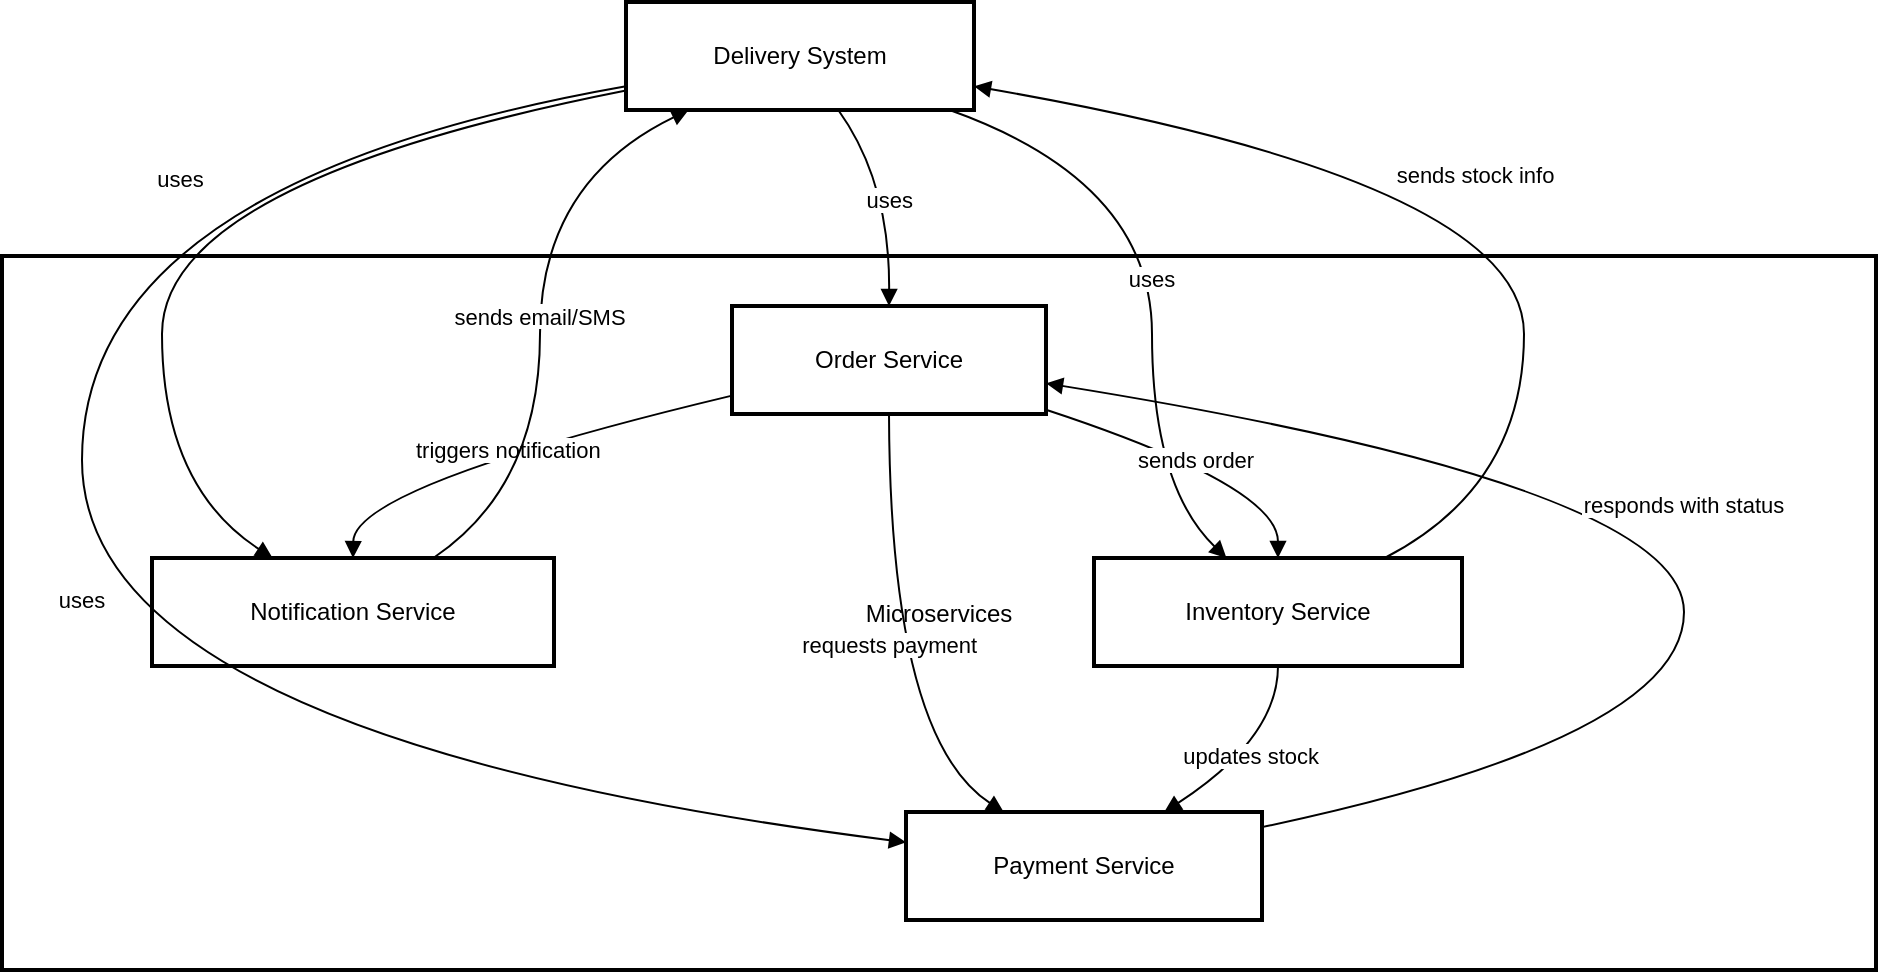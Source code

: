 <mxfile version="26.2.13">
  <diagram name="Page-1" id="-47OWS4oEtXfuUWjz8DK">
    <mxGraphModel>
      <root>
        <mxCell id="0" />
        <mxCell id="1" parent="0" />
        <mxCell id="2" value="Microservices" style="whiteSpace=wrap;strokeWidth=2;" vertex="1" parent="1">
          <mxGeometry x="8" y="135" width="937" height="357" as="geometry" />
        </mxCell>
        <mxCell id="3" value="Delivery System" style="whiteSpace=wrap;strokeWidth=2;" vertex="1" parent="1">
          <mxGeometry x="320" y="8" width="174" height="54" as="geometry" />
        </mxCell>
        <mxCell id="4" value="Order Service" style="whiteSpace=wrap;strokeWidth=2;" vertex="1" parent="1">
          <mxGeometry x="373" y="160" width="157" height="54" as="geometry" />
        </mxCell>
        <mxCell id="5" value="Inventory Service" style="whiteSpace=wrap;strokeWidth=2;" vertex="1" parent="1">
          <mxGeometry x="554" y="286" width="184" height="54" as="geometry" />
        </mxCell>
        <mxCell id="6" value="Payment Service" style="whiteSpace=wrap;strokeWidth=2;" vertex="1" parent="1">
          <mxGeometry x="460" y="413" width="178" height="54" as="geometry" />
        </mxCell>
        <mxCell id="7" value="Notification Service" style="whiteSpace=wrap;strokeWidth=2;" vertex="1" parent="1">
          <mxGeometry x="83" y="286" width="201" height="54" as="geometry" />
        </mxCell>
        <mxCell id="8" value="uses" style="curved=1;startArrow=none;endArrow=block;exitX=0.61;exitY=1;entryX=0.5;entryY=-0.01;" edge="1" parent="1" source="3" target="4">
          <mxGeometry relative="1" as="geometry">
            <Array as="points">
              <mxPoint x="452" y="98" />
            </Array>
          </mxGeometry>
        </mxCell>
        <mxCell id="9" value="uses" style="curved=1;startArrow=none;endArrow=block;exitX=0.93;exitY=1;entryX=0.36;entryY=0;" edge="1" parent="1" source="3" target="5">
          <mxGeometry relative="1" as="geometry">
            <Array as="points">
              <mxPoint x="583" y="98" />
              <mxPoint x="583" y="250" />
            </Array>
          </mxGeometry>
        </mxCell>
        <mxCell id="10" value="uses" style="curved=1;startArrow=none;endArrow=block;exitX=0;exitY=0.78;entryX=0;entryY=0.28;" edge="1" parent="1" source="3" target="6">
          <mxGeometry relative="1" as="geometry">
            <Array as="points">
              <mxPoint x="48" y="98" />
              <mxPoint x="48" y="376" />
            </Array>
          </mxGeometry>
        </mxCell>
        <mxCell id="11" value="uses" style="curved=1;startArrow=none;endArrow=block;exitX=0;exitY=0.82;entryX=0.3;entryY=0;" edge="1" parent="1" source="3" target="7">
          <mxGeometry relative="1" as="geometry">
            <Array as="points">
              <mxPoint x="88" y="98" />
              <mxPoint x="88" y="250" />
            </Array>
          </mxGeometry>
        </mxCell>
        <mxCell id="12" value="sends order" style="curved=1;startArrow=none;endArrow=block;exitX=1.01;exitY=0.97;entryX=0.5;entryY=0;" edge="1" parent="1" source="4" target="5">
          <mxGeometry relative="1" as="geometry">
            <Array as="points">
              <mxPoint x="646" y="250" />
            </Array>
          </mxGeometry>
        </mxCell>
        <mxCell id="13" value="requests payment" style="curved=1;startArrow=none;endArrow=block;exitX=0.5;exitY=0.99;entryX=0.27;entryY=-0.01;" edge="1" parent="1" source="4" target="6">
          <mxGeometry relative="1" as="geometry">
            <Array as="points">
              <mxPoint x="452" y="376" />
            </Array>
          </mxGeometry>
        </mxCell>
        <mxCell id="14" value="triggers notification" style="curved=1;startArrow=none;endArrow=block;exitX=0;exitY=0.83;entryX=0.5;entryY=0;" edge="1" parent="1" source="4" target="7">
          <mxGeometry relative="1" as="geometry">
            <Array as="points">
              <mxPoint x="184" y="250" />
            </Array>
          </mxGeometry>
        </mxCell>
        <mxCell id="15" value="responds with status" style="curved=1;startArrow=none;endArrow=block;exitX=1;exitY=0.14;entryX=1.01;entryY=0.72;" edge="1" parent="1" source="6" target="4">
          <mxGeometry relative="1" as="geometry">
            <Array as="points">
              <mxPoint x="849" y="376" />
              <mxPoint x="849" y="250" />
            </Array>
          </mxGeometry>
        </mxCell>
        <mxCell id="16" value="updates stock" style="curved=1;startArrow=none;endArrow=block;exitX=0.5;exitY=1;entryX=0.73;entryY=-0.01;" edge="1" parent="1" source="5" target="6">
          <mxGeometry relative="1" as="geometry">
            <Array as="points">
              <mxPoint x="646" y="376" />
            </Array>
          </mxGeometry>
        </mxCell>
        <mxCell id="17" value="sends stock info" style="curved=1;startArrow=none;endArrow=block;exitX=0.79;exitY=0;entryX=1;entryY=0.78;" edge="1" parent="1" source="5" target="3">
          <mxGeometry relative="1" as="geometry">
            <Array as="points">
              <mxPoint x="769" y="250" />
              <mxPoint x="769" y="98" />
            </Array>
          </mxGeometry>
        </mxCell>
        <mxCell id="18" value="sends email/SMS" style="curved=1;startArrow=none;endArrow=block;exitX=0.7;exitY=0;entryX=0.18;entryY=1;" edge="1" parent="1" source="7" target="3">
          <mxGeometry relative="1" as="geometry">
            <Array as="points">
              <mxPoint x="277" y="250" />
              <mxPoint x="277" y="98" />
            </Array>
          </mxGeometry>
        </mxCell>
      </root>
    </mxGraphModel>
  </diagram>
</mxfile>
